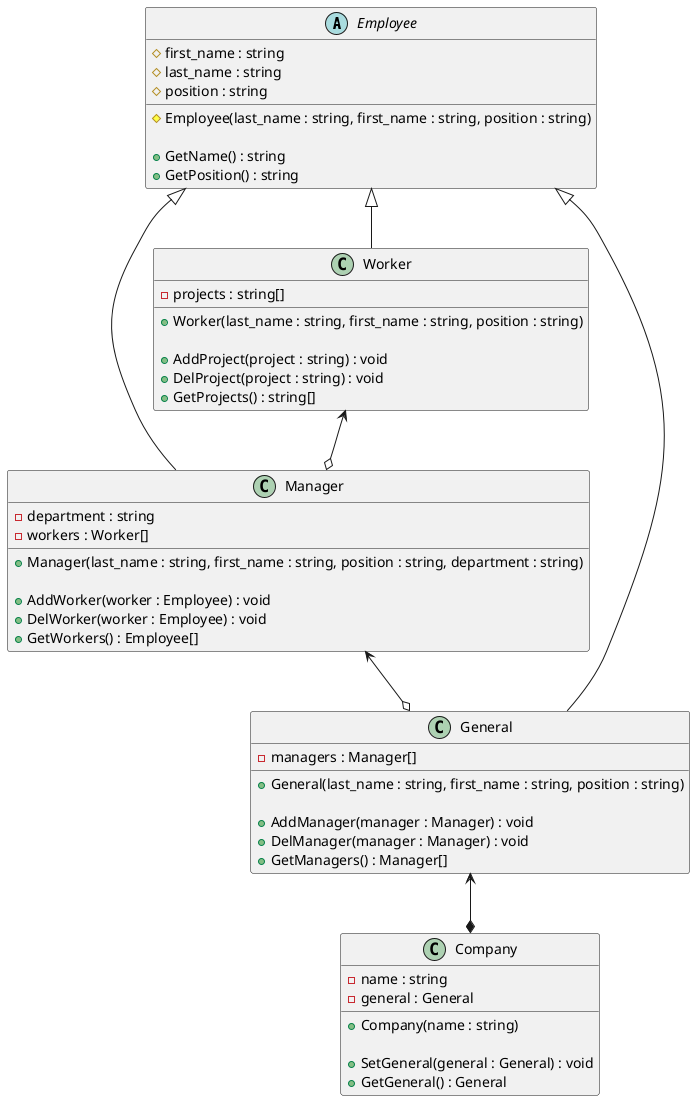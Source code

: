 @startuml
'https://plantuml.com/class-diagram

abstract class Employee {
# first_name : string
# last_name : string
# position : string

# Employee(last_name : string, first_name : string, position : string)

+ GetName() : string
+ GetPosition() : string
}

Employee <|-- Manager
Worker <--o Manager
class Manager {
- department : string
- workers : Worker[]

+ Manager(last_name : string, first_name : string, position : string, department : string)

+ AddWorker(worker : Employee) : void
+ DelWorker(worker : Employee) : void
+ GetWorkers() : Employee[]
}

Employee <|-- Worker
class Worker {
- projects : string[]

+ Worker(last_name : string, first_name : string, position : string)

+ AddProject(project : string) : void
+ DelProject(project : string) : void
+ GetProjects() : string[]
}

Employee <|-- General
Manager <--o General
class General {
- managers : Manager[]

+ General(last_name : string, first_name : string, position : string)

+ AddManager(manager : Manager) : void
+ DelManager(manager : Manager) : void
+ GetManagers() : Manager[]
}

General <--* Company
class Company {
- name : string
- general : General

+ Company(name : string)

+ SetGeneral(general : General) : void
+ GetGeneral() : General
}



@enduml